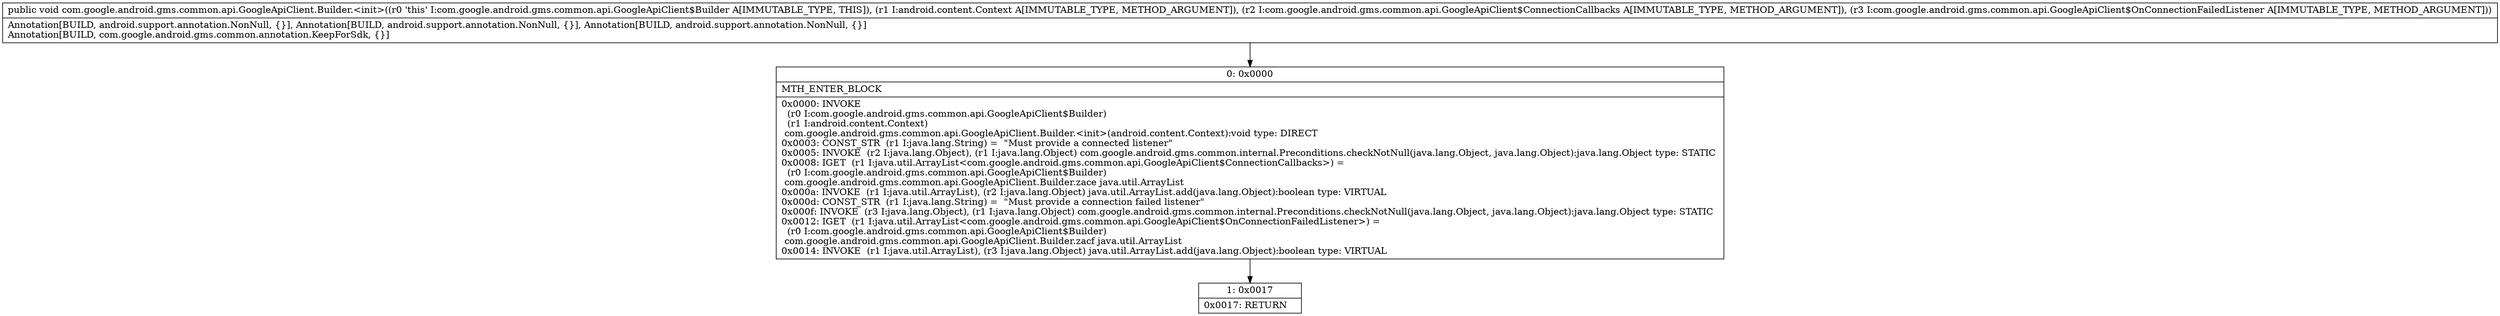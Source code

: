 digraph "CFG forcom.google.android.gms.common.api.GoogleApiClient.Builder.\<init\>(Landroid\/content\/Context;Lcom\/google\/android\/gms\/common\/api\/GoogleApiClient$ConnectionCallbacks;Lcom\/google\/android\/gms\/common\/api\/GoogleApiClient$OnConnectionFailedListener;)V" {
Node_0 [shape=record,label="{0\:\ 0x0000|MTH_ENTER_BLOCK\l|0x0000: INVOKE  \l  (r0 I:com.google.android.gms.common.api.GoogleApiClient$Builder)\l  (r1 I:android.content.Context)\l com.google.android.gms.common.api.GoogleApiClient.Builder.\<init\>(android.content.Context):void type: DIRECT \l0x0003: CONST_STR  (r1 I:java.lang.String) =  \"Must provide a connected listener\" \l0x0005: INVOKE  (r2 I:java.lang.Object), (r1 I:java.lang.Object) com.google.android.gms.common.internal.Preconditions.checkNotNull(java.lang.Object, java.lang.Object):java.lang.Object type: STATIC \l0x0008: IGET  (r1 I:java.util.ArrayList\<com.google.android.gms.common.api.GoogleApiClient$ConnectionCallbacks\>) = \l  (r0 I:com.google.android.gms.common.api.GoogleApiClient$Builder)\l com.google.android.gms.common.api.GoogleApiClient.Builder.zace java.util.ArrayList \l0x000a: INVOKE  (r1 I:java.util.ArrayList), (r2 I:java.lang.Object) java.util.ArrayList.add(java.lang.Object):boolean type: VIRTUAL \l0x000d: CONST_STR  (r1 I:java.lang.String) =  \"Must provide a connection failed listener\" \l0x000f: INVOKE  (r3 I:java.lang.Object), (r1 I:java.lang.Object) com.google.android.gms.common.internal.Preconditions.checkNotNull(java.lang.Object, java.lang.Object):java.lang.Object type: STATIC \l0x0012: IGET  (r1 I:java.util.ArrayList\<com.google.android.gms.common.api.GoogleApiClient$OnConnectionFailedListener\>) = \l  (r0 I:com.google.android.gms.common.api.GoogleApiClient$Builder)\l com.google.android.gms.common.api.GoogleApiClient.Builder.zacf java.util.ArrayList \l0x0014: INVOKE  (r1 I:java.util.ArrayList), (r3 I:java.lang.Object) java.util.ArrayList.add(java.lang.Object):boolean type: VIRTUAL \l}"];
Node_1 [shape=record,label="{1\:\ 0x0017|0x0017: RETURN   \l}"];
MethodNode[shape=record,label="{public void com.google.android.gms.common.api.GoogleApiClient.Builder.\<init\>((r0 'this' I:com.google.android.gms.common.api.GoogleApiClient$Builder A[IMMUTABLE_TYPE, THIS]), (r1 I:android.content.Context A[IMMUTABLE_TYPE, METHOD_ARGUMENT]), (r2 I:com.google.android.gms.common.api.GoogleApiClient$ConnectionCallbacks A[IMMUTABLE_TYPE, METHOD_ARGUMENT]), (r3 I:com.google.android.gms.common.api.GoogleApiClient$OnConnectionFailedListener A[IMMUTABLE_TYPE, METHOD_ARGUMENT]))  | Annotation[BUILD, android.support.annotation.NonNull, \{\}], Annotation[BUILD, android.support.annotation.NonNull, \{\}], Annotation[BUILD, android.support.annotation.NonNull, \{\}]\lAnnotation[BUILD, com.google.android.gms.common.annotation.KeepForSdk, \{\}]\l}"];
MethodNode -> Node_0;
Node_0 -> Node_1;
}

